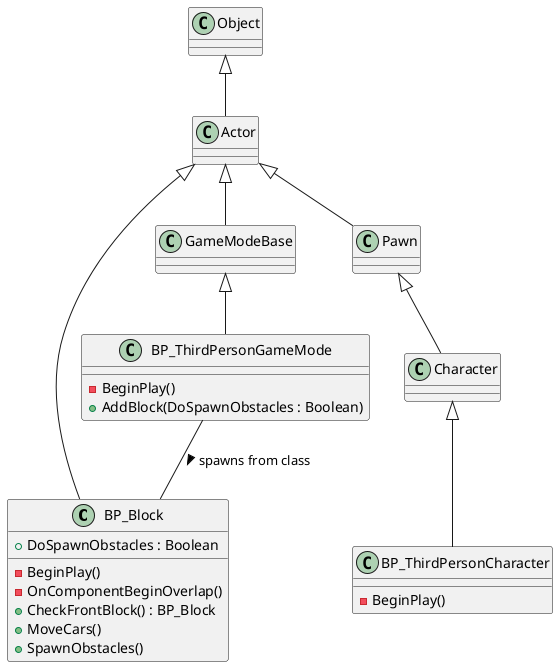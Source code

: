 @startuml
class BP_Block {
    -BeginPlay()
    -OnComponentBeginOverlap()
    +DoSpawnObstacles : Boolean
    +CheckFrontBlock() : BP_Block
    +MoveCars()
    +SpawnObstacles()
} 

class BP_ThirdPersonGameMode {
    -BeginPlay()
    +AddBlock(DoSpawnObstacles : Boolean)
}

class BP_ThirdPersonCharacter {
    -BeginPlay()
}


Object <|-- Actor
Actor  <|-- GameModeBase
Character <|-- BP_ThirdPersonCharacter
Pawn <|-- Character
Actor  <|-- Pawn
Actor  <|-- BP_Block
GameModeBase <|-- BP_ThirdPersonGameMode
BP_ThirdPersonGameMode--BP_Block : > spawns from class
@enduml
